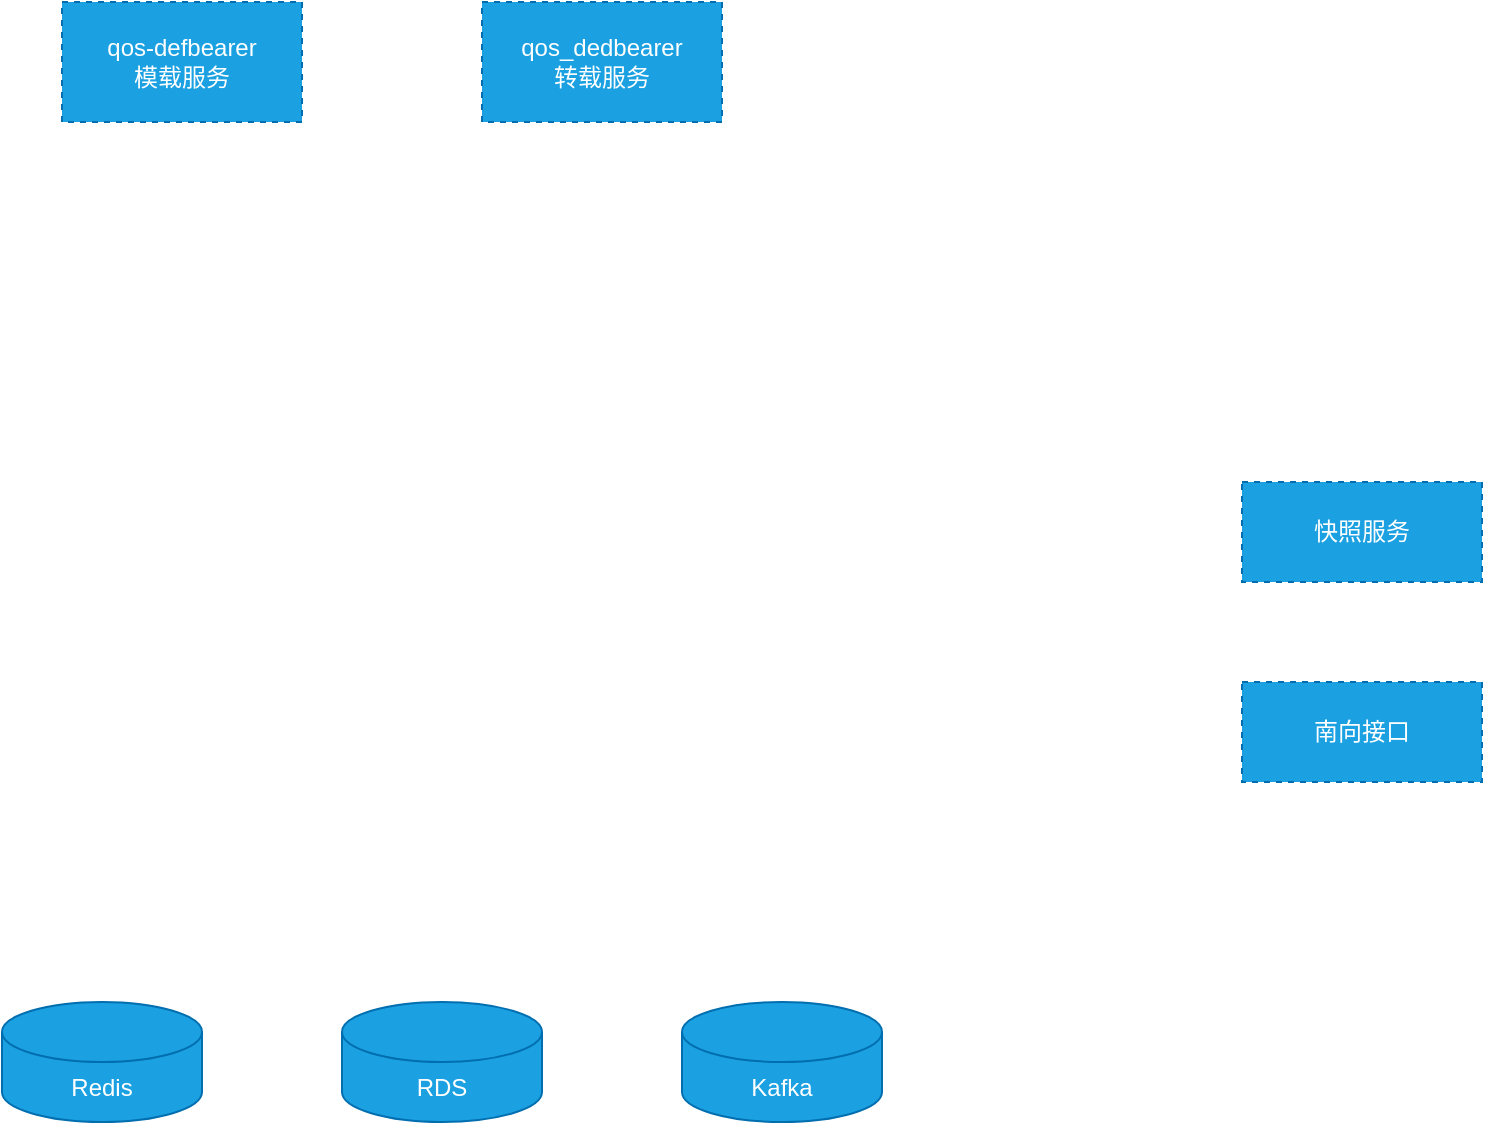 <mxfile version="24.2.9" type="github">
  <diagram name="第 1 页" id="vHzkgMf0wJ4ms2OyE3ko">
    <mxGraphModel dx="1050" dy="530" grid="1" gridSize="10" guides="1" tooltips="1" connect="1" arrows="1" fold="1" page="1" pageScale="1" pageWidth="827" pageHeight="1169" math="0" shadow="0">
      <root>
        <mxCell id="0" />
        <mxCell id="1" parent="0" />
        <mxCell id="suGTHNGtJHfqIybDbFEz-1" value="&lt;div&gt;qos-defbearer&lt;/div&gt;&lt;div&gt;模载服务&lt;/div&gt;" style="rounded=0;whiteSpace=wrap;html=1;fillColor=#1ba1e2;strokeColor=#006EAF;fontColor=#ffffff;dashed=1;" vertex="1" parent="1">
          <mxGeometry x="260" y="170" width="120" height="60" as="geometry" />
        </mxCell>
        <mxCell id="suGTHNGtJHfqIybDbFEz-2" value="&lt;div&gt;qos_dedbearer&lt;br&gt;&lt;/div&gt;&lt;div&gt;转载服务&lt;/div&gt;" style="rounded=0;whiteSpace=wrap;html=1;fillColor=#1ba1e2;strokeColor=#006EAF;fontColor=#ffffff;dashed=1;" vertex="1" parent="1">
          <mxGeometry x="470" y="170" width="120" height="60" as="geometry" />
        </mxCell>
        <mxCell id="suGTHNGtJHfqIybDbFEz-3" value="Redis" style="shape=cylinder3;whiteSpace=wrap;html=1;boundedLbl=1;backgroundOutline=1;size=15;fillColor=#1ba1e2;fontColor=#ffffff;strokeColor=#006EAF;" vertex="1" parent="1">
          <mxGeometry x="230" y="670" width="100" height="60" as="geometry" />
        </mxCell>
        <mxCell id="suGTHNGtJHfqIybDbFEz-6" value="RDS" style="shape=cylinder3;whiteSpace=wrap;html=1;boundedLbl=1;backgroundOutline=1;size=15;fillColor=#1ba1e2;fontColor=#ffffff;strokeColor=#006EAF;" vertex="1" parent="1">
          <mxGeometry x="400" y="670" width="100" height="60" as="geometry" />
        </mxCell>
        <mxCell id="suGTHNGtJHfqIybDbFEz-7" value="Kafka" style="shape=cylinder3;whiteSpace=wrap;html=1;boundedLbl=1;backgroundOutline=1;size=15;fillColor=#1ba1e2;fontColor=#ffffff;strokeColor=#006EAF;" vertex="1" parent="1">
          <mxGeometry x="570" y="670" width="100" height="60" as="geometry" />
        </mxCell>
        <mxCell id="suGTHNGtJHfqIybDbFEz-8" value="&lt;div&gt;&lt;span style=&quot;background-color: initial;&quot;&gt;快照服务&lt;/span&gt;&lt;br&gt;&lt;/div&gt;" style="rounded=0;whiteSpace=wrap;html=1;fillColor=#1ba1e2;strokeColor=#006EAF;fontColor=#ffffff;dashed=1;" vertex="1" parent="1">
          <mxGeometry x="850" y="410" width="120" height="50" as="geometry" />
        </mxCell>
        <mxCell id="suGTHNGtJHfqIybDbFEz-9" value="&lt;div&gt;南向接口&lt;/div&gt;" style="rounded=0;whiteSpace=wrap;html=1;fillColor=#1ba1e2;strokeColor=#006EAF;fontColor=#ffffff;dashed=1;" vertex="1" parent="1">
          <mxGeometry x="850" y="510" width="120" height="50" as="geometry" />
        </mxCell>
      </root>
    </mxGraphModel>
  </diagram>
</mxfile>

